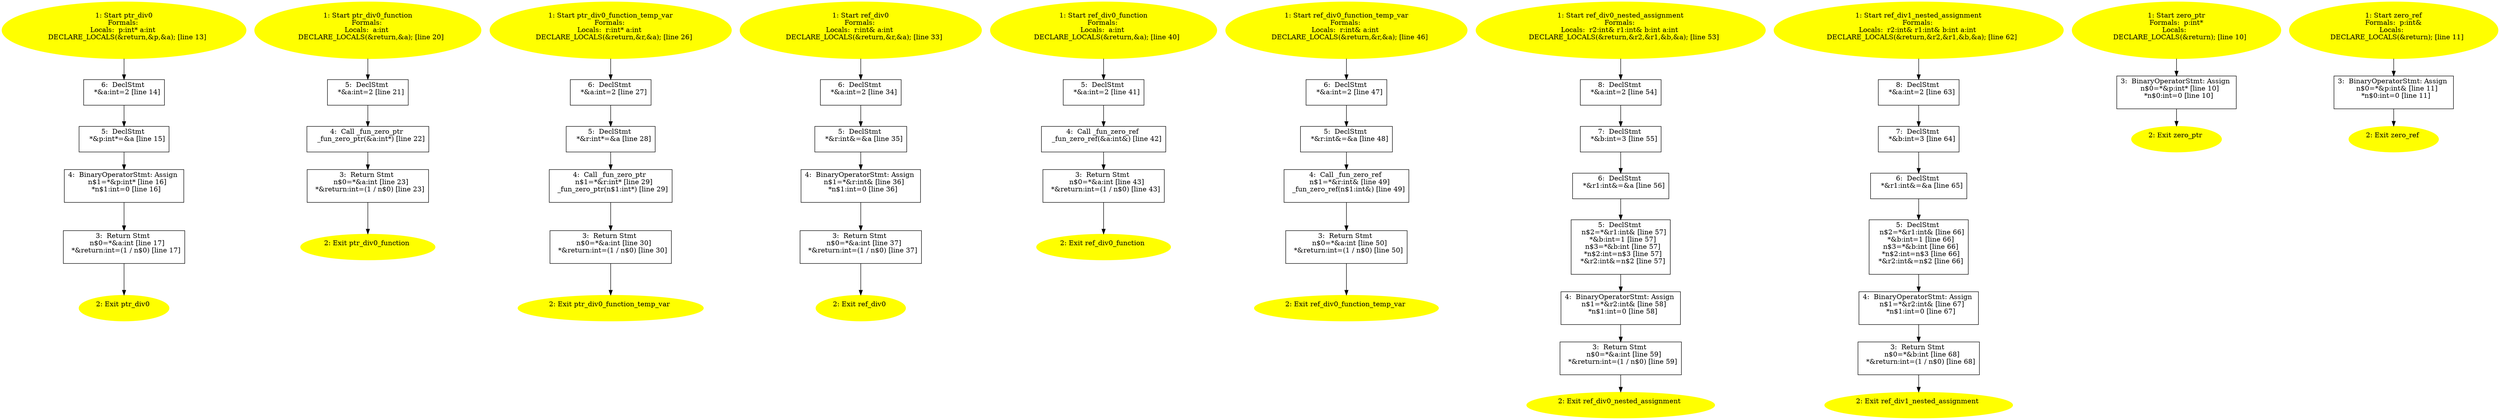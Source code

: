 /* @generated */
digraph iCFG {
"ptr_div0{d41d8cd98f00b204e9800998ecf8427e_Z8ptr_div0v}.a15fd7246faa3e6b887eb31a59707b64_1" [label="1: Start ptr_div0\nFormals: \nLocals:  p:int* a:int \n   DECLARE_LOCALS(&return,&p,&a); [line 13]\n " color=yellow style=filled]
	

	 "ptr_div0{d41d8cd98f00b204e9800998ecf8427e_Z8ptr_div0v}.a15fd7246faa3e6b887eb31a59707b64_1" -> "ptr_div0{d41d8cd98f00b204e9800998ecf8427e_Z8ptr_div0v}.a15fd7246faa3e6b887eb31a59707b64_6" ;
"ptr_div0{d41d8cd98f00b204e9800998ecf8427e_Z8ptr_div0v}.a15fd7246faa3e6b887eb31a59707b64_2" [label="2: Exit ptr_div0 \n  " color=yellow style=filled]
	

"ptr_div0{d41d8cd98f00b204e9800998ecf8427e_Z8ptr_div0v}.a15fd7246faa3e6b887eb31a59707b64_3" [label="3:  Return Stmt \n   n$0=*&a:int [line 17]\n  *&return:int=(1 / n$0) [line 17]\n " shape="box"]
	

	 "ptr_div0{d41d8cd98f00b204e9800998ecf8427e_Z8ptr_div0v}.a15fd7246faa3e6b887eb31a59707b64_3" -> "ptr_div0{d41d8cd98f00b204e9800998ecf8427e_Z8ptr_div0v}.a15fd7246faa3e6b887eb31a59707b64_2" ;
"ptr_div0{d41d8cd98f00b204e9800998ecf8427e_Z8ptr_div0v}.a15fd7246faa3e6b887eb31a59707b64_4" [label="4:  BinaryOperatorStmt: Assign \n   n$1=*&p:int* [line 16]\n  *n$1:int=0 [line 16]\n " shape="box"]
	

	 "ptr_div0{d41d8cd98f00b204e9800998ecf8427e_Z8ptr_div0v}.a15fd7246faa3e6b887eb31a59707b64_4" -> "ptr_div0{d41d8cd98f00b204e9800998ecf8427e_Z8ptr_div0v}.a15fd7246faa3e6b887eb31a59707b64_3" ;
"ptr_div0{d41d8cd98f00b204e9800998ecf8427e_Z8ptr_div0v}.a15fd7246faa3e6b887eb31a59707b64_5" [label="5:  DeclStmt \n   *&p:int*=&a [line 15]\n " shape="box"]
	

	 "ptr_div0{d41d8cd98f00b204e9800998ecf8427e_Z8ptr_div0v}.a15fd7246faa3e6b887eb31a59707b64_5" -> "ptr_div0{d41d8cd98f00b204e9800998ecf8427e_Z8ptr_div0v}.a15fd7246faa3e6b887eb31a59707b64_4" ;
"ptr_div0{d41d8cd98f00b204e9800998ecf8427e_Z8ptr_div0v}.a15fd7246faa3e6b887eb31a59707b64_6" [label="6:  DeclStmt \n   *&a:int=2 [line 14]\n " shape="box"]
	

	 "ptr_div0{d41d8cd98f00b204e9800998ecf8427e_Z8ptr_div0v}.a15fd7246faa3e6b887eb31a59707b64_6" -> "ptr_div0{d41d8cd98f00b204e9800998ecf8427e_Z8ptr_div0v}.a15fd7246faa3e6b887eb31a59707b64_5" ;
"ptr_div0_function{d41d8cd98f00b204e9800998ecf8427e_Z17ptr_div0_functionv}.2b8a201d6e5fb70a71099ec9f4db423c_1" [label="1: Start ptr_div0_function\nFormals: \nLocals:  a:int \n   DECLARE_LOCALS(&return,&a); [line 20]\n " color=yellow style=filled]
	

	 "ptr_div0_function{d41d8cd98f00b204e9800998ecf8427e_Z17ptr_div0_functionv}.2b8a201d6e5fb70a71099ec9f4db423c_1" -> "ptr_div0_function{d41d8cd98f00b204e9800998ecf8427e_Z17ptr_div0_functionv}.2b8a201d6e5fb70a71099ec9f4db423c_5" ;
"ptr_div0_function{d41d8cd98f00b204e9800998ecf8427e_Z17ptr_div0_functionv}.2b8a201d6e5fb70a71099ec9f4db423c_2" [label="2: Exit ptr_div0_function \n  " color=yellow style=filled]
	

"ptr_div0_function{d41d8cd98f00b204e9800998ecf8427e_Z17ptr_div0_functionv}.2b8a201d6e5fb70a71099ec9f4db423c_3" [label="3:  Return Stmt \n   n$0=*&a:int [line 23]\n  *&return:int=(1 / n$0) [line 23]\n " shape="box"]
	

	 "ptr_div0_function{d41d8cd98f00b204e9800998ecf8427e_Z17ptr_div0_functionv}.2b8a201d6e5fb70a71099ec9f4db423c_3" -> "ptr_div0_function{d41d8cd98f00b204e9800998ecf8427e_Z17ptr_div0_functionv}.2b8a201d6e5fb70a71099ec9f4db423c_2" ;
"ptr_div0_function{d41d8cd98f00b204e9800998ecf8427e_Z17ptr_div0_functionv}.2b8a201d6e5fb70a71099ec9f4db423c_4" [label="4:  Call _fun_zero_ptr \n   _fun_zero_ptr(&a:int*) [line 22]\n " shape="box"]
	

	 "ptr_div0_function{d41d8cd98f00b204e9800998ecf8427e_Z17ptr_div0_functionv}.2b8a201d6e5fb70a71099ec9f4db423c_4" -> "ptr_div0_function{d41d8cd98f00b204e9800998ecf8427e_Z17ptr_div0_functionv}.2b8a201d6e5fb70a71099ec9f4db423c_3" ;
"ptr_div0_function{d41d8cd98f00b204e9800998ecf8427e_Z17ptr_div0_functionv}.2b8a201d6e5fb70a71099ec9f4db423c_5" [label="5:  DeclStmt \n   *&a:int=2 [line 21]\n " shape="box"]
	

	 "ptr_div0_function{d41d8cd98f00b204e9800998ecf8427e_Z17ptr_div0_functionv}.2b8a201d6e5fb70a71099ec9f4db423c_5" -> "ptr_div0_function{d41d8cd98f00b204e9800998ecf8427e_Z17ptr_div0_functionv}.2b8a201d6e5fb70a71099ec9f4db423c_4" ;
"ptr_div0_function_temp_var{d41d8cd98f00b204e9800998ecf8427e_Z26ptr_div0_function_temp_varv}.dab93cbf2737bddc6a36e3921691fe00_1" [label="1: Start ptr_div0_function_temp_var\nFormals: \nLocals:  r:int* a:int \n   DECLARE_LOCALS(&return,&r,&a); [line 26]\n " color=yellow style=filled]
	

	 "ptr_div0_function_temp_var{d41d8cd98f00b204e9800998ecf8427e_Z26ptr_div0_function_temp_varv}.dab93cbf2737bddc6a36e3921691fe00_1" -> "ptr_div0_function_temp_var{d41d8cd98f00b204e9800998ecf8427e_Z26ptr_div0_function_temp_varv}.dab93cbf2737bddc6a36e3921691fe00_6" ;
"ptr_div0_function_temp_var{d41d8cd98f00b204e9800998ecf8427e_Z26ptr_div0_function_temp_varv}.dab93cbf2737bddc6a36e3921691fe00_2" [label="2: Exit ptr_div0_function_temp_var \n  " color=yellow style=filled]
	

"ptr_div0_function_temp_var{d41d8cd98f00b204e9800998ecf8427e_Z26ptr_div0_function_temp_varv}.dab93cbf2737bddc6a36e3921691fe00_3" [label="3:  Return Stmt \n   n$0=*&a:int [line 30]\n  *&return:int=(1 / n$0) [line 30]\n " shape="box"]
	

	 "ptr_div0_function_temp_var{d41d8cd98f00b204e9800998ecf8427e_Z26ptr_div0_function_temp_varv}.dab93cbf2737bddc6a36e3921691fe00_3" -> "ptr_div0_function_temp_var{d41d8cd98f00b204e9800998ecf8427e_Z26ptr_div0_function_temp_varv}.dab93cbf2737bddc6a36e3921691fe00_2" ;
"ptr_div0_function_temp_var{d41d8cd98f00b204e9800998ecf8427e_Z26ptr_div0_function_temp_varv}.dab93cbf2737bddc6a36e3921691fe00_4" [label="4:  Call _fun_zero_ptr \n   n$1=*&r:int* [line 29]\n  _fun_zero_ptr(n$1:int*) [line 29]\n " shape="box"]
	

	 "ptr_div0_function_temp_var{d41d8cd98f00b204e9800998ecf8427e_Z26ptr_div0_function_temp_varv}.dab93cbf2737bddc6a36e3921691fe00_4" -> "ptr_div0_function_temp_var{d41d8cd98f00b204e9800998ecf8427e_Z26ptr_div0_function_temp_varv}.dab93cbf2737bddc6a36e3921691fe00_3" ;
"ptr_div0_function_temp_var{d41d8cd98f00b204e9800998ecf8427e_Z26ptr_div0_function_temp_varv}.dab93cbf2737bddc6a36e3921691fe00_5" [label="5:  DeclStmt \n   *&r:int*=&a [line 28]\n " shape="box"]
	

	 "ptr_div0_function_temp_var{d41d8cd98f00b204e9800998ecf8427e_Z26ptr_div0_function_temp_varv}.dab93cbf2737bddc6a36e3921691fe00_5" -> "ptr_div0_function_temp_var{d41d8cd98f00b204e9800998ecf8427e_Z26ptr_div0_function_temp_varv}.dab93cbf2737bddc6a36e3921691fe00_4" ;
"ptr_div0_function_temp_var{d41d8cd98f00b204e9800998ecf8427e_Z26ptr_div0_function_temp_varv}.dab93cbf2737bddc6a36e3921691fe00_6" [label="6:  DeclStmt \n   *&a:int=2 [line 27]\n " shape="box"]
	

	 "ptr_div0_function_temp_var{d41d8cd98f00b204e9800998ecf8427e_Z26ptr_div0_function_temp_varv}.dab93cbf2737bddc6a36e3921691fe00_6" -> "ptr_div0_function_temp_var{d41d8cd98f00b204e9800998ecf8427e_Z26ptr_div0_function_temp_varv}.dab93cbf2737bddc6a36e3921691fe00_5" ;
"ref_div0{d41d8cd98f00b204e9800998ecf8427e_Z8ref_div0v}.9d5f6e8ec396d26a5c22762a17907985_1" [label="1: Start ref_div0\nFormals: \nLocals:  r:int& a:int \n   DECLARE_LOCALS(&return,&r,&a); [line 33]\n " color=yellow style=filled]
	

	 "ref_div0{d41d8cd98f00b204e9800998ecf8427e_Z8ref_div0v}.9d5f6e8ec396d26a5c22762a17907985_1" -> "ref_div0{d41d8cd98f00b204e9800998ecf8427e_Z8ref_div0v}.9d5f6e8ec396d26a5c22762a17907985_6" ;
"ref_div0{d41d8cd98f00b204e9800998ecf8427e_Z8ref_div0v}.9d5f6e8ec396d26a5c22762a17907985_2" [label="2: Exit ref_div0 \n  " color=yellow style=filled]
	

"ref_div0{d41d8cd98f00b204e9800998ecf8427e_Z8ref_div0v}.9d5f6e8ec396d26a5c22762a17907985_3" [label="3:  Return Stmt \n   n$0=*&a:int [line 37]\n  *&return:int=(1 / n$0) [line 37]\n " shape="box"]
	

	 "ref_div0{d41d8cd98f00b204e9800998ecf8427e_Z8ref_div0v}.9d5f6e8ec396d26a5c22762a17907985_3" -> "ref_div0{d41d8cd98f00b204e9800998ecf8427e_Z8ref_div0v}.9d5f6e8ec396d26a5c22762a17907985_2" ;
"ref_div0{d41d8cd98f00b204e9800998ecf8427e_Z8ref_div0v}.9d5f6e8ec396d26a5c22762a17907985_4" [label="4:  BinaryOperatorStmt: Assign \n   n$1=*&r:int& [line 36]\n  *n$1:int=0 [line 36]\n " shape="box"]
	

	 "ref_div0{d41d8cd98f00b204e9800998ecf8427e_Z8ref_div0v}.9d5f6e8ec396d26a5c22762a17907985_4" -> "ref_div0{d41d8cd98f00b204e9800998ecf8427e_Z8ref_div0v}.9d5f6e8ec396d26a5c22762a17907985_3" ;
"ref_div0{d41d8cd98f00b204e9800998ecf8427e_Z8ref_div0v}.9d5f6e8ec396d26a5c22762a17907985_5" [label="5:  DeclStmt \n   *&r:int&=&a [line 35]\n " shape="box"]
	

	 "ref_div0{d41d8cd98f00b204e9800998ecf8427e_Z8ref_div0v}.9d5f6e8ec396d26a5c22762a17907985_5" -> "ref_div0{d41d8cd98f00b204e9800998ecf8427e_Z8ref_div0v}.9d5f6e8ec396d26a5c22762a17907985_4" ;
"ref_div0{d41d8cd98f00b204e9800998ecf8427e_Z8ref_div0v}.9d5f6e8ec396d26a5c22762a17907985_6" [label="6:  DeclStmt \n   *&a:int=2 [line 34]\n " shape="box"]
	

	 "ref_div0{d41d8cd98f00b204e9800998ecf8427e_Z8ref_div0v}.9d5f6e8ec396d26a5c22762a17907985_6" -> "ref_div0{d41d8cd98f00b204e9800998ecf8427e_Z8ref_div0v}.9d5f6e8ec396d26a5c22762a17907985_5" ;
"ref_div0_function{d41d8cd98f00b204e9800998ecf8427e_Z17ref_div0_functionv}.70dff4ef108ee7bc80564c0187f383eb_1" [label="1: Start ref_div0_function\nFormals: \nLocals:  a:int \n   DECLARE_LOCALS(&return,&a); [line 40]\n " color=yellow style=filled]
	

	 "ref_div0_function{d41d8cd98f00b204e9800998ecf8427e_Z17ref_div0_functionv}.70dff4ef108ee7bc80564c0187f383eb_1" -> "ref_div0_function{d41d8cd98f00b204e9800998ecf8427e_Z17ref_div0_functionv}.70dff4ef108ee7bc80564c0187f383eb_5" ;
"ref_div0_function{d41d8cd98f00b204e9800998ecf8427e_Z17ref_div0_functionv}.70dff4ef108ee7bc80564c0187f383eb_2" [label="2: Exit ref_div0_function \n  " color=yellow style=filled]
	

"ref_div0_function{d41d8cd98f00b204e9800998ecf8427e_Z17ref_div0_functionv}.70dff4ef108ee7bc80564c0187f383eb_3" [label="3:  Return Stmt \n   n$0=*&a:int [line 43]\n  *&return:int=(1 / n$0) [line 43]\n " shape="box"]
	

	 "ref_div0_function{d41d8cd98f00b204e9800998ecf8427e_Z17ref_div0_functionv}.70dff4ef108ee7bc80564c0187f383eb_3" -> "ref_div0_function{d41d8cd98f00b204e9800998ecf8427e_Z17ref_div0_functionv}.70dff4ef108ee7bc80564c0187f383eb_2" ;
"ref_div0_function{d41d8cd98f00b204e9800998ecf8427e_Z17ref_div0_functionv}.70dff4ef108ee7bc80564c0187f383eb_4" [label="4:  Call _fun_zero_ref \n   _fun_zero_ref(&a:int&) [line 42]\n " shape="box"]
	

	 "ref_div0_function{d41d8cd98f00b204e9800998ecf8427e_Z17ref_div0_functionv}.70dff4ef108ee7bc80564c0187f383eb_4" -> "ref_div0_function{d41d8cd98f00b204e9800998ecf8427e_Z17ref_div0_functionv}.70dff4ef108ee7bc80564c0187f383eb_3" ;
"ref_div0_function{d41d8cd98f00b204e9800998ecf8427e_Z17ref_div0_functionv}.70dff4ef108ee7bc80564c0187f383eb_5" [label="5:  DeclStmt \n   *&a:int=2 [line 41]\n " shape="box"]
	

	 "ref_div0_function{d41d8cd98f00b204e9800998ecf8427e_Z17ref_div0_functionv}.70dff4ef108ee7bc80564c0187f383eb_5" -> "ref_div0_function{d41d8cd98f00b204e9800998ecf8427e_Z17ref_div0_functionv}.70dff4ef108ee7bc80564c0187f383eb_4" ;
"ref_div0_function_temp_var{d41d8cd98f00b204e9800998ecf8427e_Z26ref_div0_function_temp_varv}.8555ce90716c2ab00601af2a60d7b373_1" [label="1: Start ref_div0_function_temp_var\nFormals: \nLocals:  r:int& a:int \n   DECLARE_LOCALS(&return,&r,&a); [line 46]\n " color=yellow style=filled]
	

	 "ref_div0_function_temp_var{d41d8cd98f00b204e9800998ecf8427e_Z26ref_div0_function_temp_varv}.8555ce90716c2ab00601af2a60d7b373_1" -> "ref_div0_function_temp_var{d41d8cd98f00b204e9800998ecf8427e_Z26ref_div0_function_temp_varv}.8555ce90716c2ab00601af2a60d7b373_6" ;
"ref_div0_function_temp_var{d41d8cd98f00b204e9800998ecf8427e_Z26ref_div0_function_temp_varv}.8555ce90716c2ab00601af2a60d7b373_2" [label="2: Exit ref_div0_function_temp_var \n  " color=yellow style=filled]
	

"ref_div0_function_temp_var{d41d8cd98f00b204e9800998ecf8427e_Z26ref_div0_function_temp_varv}.8555ce90716c2ab00601af2a60d7b373_3" [label="3:  Return Stmt \n   n$0=*&a:int [line 50]\n  *&return:int=(1 / n$0) [line 50]\n " shape="box"]
	

	 "ref_div0_function_temp_var{d41d8cd98f00b204e9800998ecf8427e_Z26ref_div0_function_temp_varv}.8555ce90716c2ab00601af2a60d7b373_3" -> "ref_div0_function_temp_var{d41d8cd98f00b204e9800998ecf8427e_Z26ref_div0_function_temp_varv}.8555ce90716c2ab00601af2a60d7b373_2" ;
"ref_div0_function_temp_var{d41d8cd98f00b204e9800998ecf8427e_Z26ref_div0_function_temp_varv}.8555ce90716c2ab00601af2a60d7b373_4" [label="4:  Call _fun_zero_ref \n   n$1=*&r:int& [line 49]\n  _fun_zero_ref(n$1:int&) [line 49]\n " shape="box"]
	

	 "ref_div0_function_temp_var{d41d8cd98f00b204e9800998ecf8427e_Z26ref_div0_function_temp_varv}.8555ce90716c2ab00601af2a60d7b373_4" -> "ref_div0_function_temp_var{d41d8cd98f00b204e9800998ecf8427e_Z26ref_div0_function_temp_varv}.8555ce90716c2ab00601af2a60d7b373_3" ;
"ref_div0_function_temp_var{d41d8cd98f00b204e9800998ecf8427e_Z26ref_div0_function_temp_varv}.8555ce90716c2ab00601af2a60d7b373_5" [label="5:  DeclStmt \n   *&r:int&=&a [line 48]\n " shape="box"]
	

	 "ref_div0_function_temp_var{d41d8cd98f00b204e9800998ecf8427e_Z26ref_div0_function_temp_varv}.8555ce90716c2ab00601af2a60d7b373_5" -> "ref_div0_function_temp_var{d41d8cd98f00b204e9800998ecf8427e_Z26ref_div0_function_temp_varv}.8555ce90716c2ab00601af2a60d7b373_4" ;
"ref_div0_function_temp_var{d41d8cd98f00b204e9800998ecf8427e_Z26ref_div0_function_temp_varv}.8555ce90716c2ab00601af2a60d7b373_6" [label="6:  DeclStmt \n   *&a:int=2 [line 47]\n " shape="box"]
	

	 "ref_div0_function_temp_var{d41d8cd98f00b204e9800998ecf8427e_Z26ref_div0_function_temp_varv}.8555ce90716c2ab00601af2a60d7b373_6" -> "ref_div0_function_temp_var{d41d8cd98f00b204e9800998ecf8427e_Z26ref_div0_function_temp_varv}.8555ce90716c2ab00601af2a60d7b373_5" ;
"ref_div0_nested_assignment{d41d8cd98f00b204e9800998ecf8427e_Z26ref_div0_nested_assignmentv}.71d111b8b9fd08dc319dffa4691853a0_1" [label="1: Start ref_div0_nested_assignment\nFormals: \nLocals:  r2:int& r1:int& b:int a:int \n   DECLARE_LOCALS(&return,&r2,&r1,&b,&a); [line 53]\n " color=yellow style=filled]
	

	 "ref_div0_nested_assignment{d41d8cd98f00b204e9800998ecf8427e_Z26ref_div0_nested_assignmentv}.71d111b8b9fd08dc319dffa4691853a0_1" -> "ref_div0_nested_assignment{d41d8cd98f00b204e9800998ecf8427e_Z26ref_div0_nested_assignmentv}.71d111b8b9fd08dc319dffa4691853a0_8" ;
"ref_div0_nested_assignment{d41d8cd98f00b204e9800998ecf8427e_Z26ref_div0_nested_assignmentv}.71d111b8b9fd08dc319dffa4691853a0_2" [label="2: Exit ref_div0_nested_assignment \n  " color=yellow style=filled]
	

"ref_div0_nested_assignment{d41d8cd98f00b204e9800998ecf8427e_Z26ref_div0_nested_assignmentv}.71d111b8b9fd08dc319dffa4691853a0_3" [label="3:  Return Stmt \n   n$0=*&a:int [line 59]\n  *&return:int=(1 / n$0) [line 59]\n " shape="box"]
	

	 "ref_div0_nested_assignment{d41d8cd98f00b204e9800998ecf8427e_Z26ref_div0_nested_assignmentv}.71d111b8b9fd08dc319dffa4691853a0_3" -> "ref_div0_nested_assignment{d41d8cd98f00b204e9800998ecf8427e_Z26ref_div0_nested_assignmentv}.71d111b8b9fd08dc319dffa4691853a0_2" ;
"ref_div0_nested_assignment{d41d8cd98f00b204e9800998ecf8427e_Z26ref_div0_nested_assignmentv}.71d111b8b9fd08dc319dffa4691853a0_4" [label="4:  BinaryOperatorStmt: Assign \n   n$1=*&r2:int& [line 58]\n  *n$1:int=0 [line 58]\n " shape="box"]
	

	 "ref_div0_nested_assignment{d41d8cd98f00b204e9800998ecf8427e_Z26ref_div0_nested_assignmentv}.71d111b8b9fd08dc319dffa4691853a0_4" -> "ref_div0_nested_assignment{d41d8cd98f00b204e9800998ecf8427e_Z26ref_div0_nested_assignmentv}.71d111b8b9fd08dc319dffa4691853a0_3" ;
"ref_div0_nested_assignment{d41d8cd98f00b204e9800998ecf8427e_Z26ref_div0_nested_assignmentv}.71d111b8b9fd08dc319dffa4691853a0_5" [label="5:  DeclStmt \n   n$2=*&r1:int& [line 57]\n  *&b:int=1 [line 57]\n  n$3=*&b:int [line 57]\n  *n$2:int=n$3 [line 57]\n  *&r2:int&=n$2 [line 57]\n " shape="box"]
	

	 "ref_div0_nested_assignment{d41d8cd98f00b204e9800998ecf8427e_Z26ref_div0_nested_assignmentv}.71d111b8b9fd08dc319dffa4691853a0_5" -> "ref_div0_nested_assignment{d41d8cd98f00b204e9800998ecf8427e_Z26ref_div0_nested_assignmentv}.71d111b8b9fd08dc319dffa4691853a0_4" ;
"ref_div0_nested_assignment{d41d8cd98f00b204e9800998ecf8427e_Z26ref_div0_nested_assignmentv}.71d111b8b9fd08dc319dffa4691853a0_6" [label="6:  DeclStmt \n   *&r1:int&=&a [line 56]\n " shape="box"]
	

	 "ref_div0_nested_assignment{d41d8cd98f00b204e9800998ecf8427e_Z26ref_div0_nested_assignmentv}.71d111b8b9fd08dc319dffa4691853a0_6" -> "ref_div0_nested_assignment{d41d8cd98f00b204e9800998ecf8427e_Z26ref_div0_nested_assignmentv}.71d111b8b9fd08dc319dffa4691853a0_5" ;
"ref_div0_nested_assignment{d41d8cd98f00b204e9800998ecf8427e_Z26ref_div0_nested_assignmentv}.71d111b8b9fd08dc319dffa4691853a0_7" [label="7:  DeclStmt \n   *&b:int=3 [line 55]\n " shape="box"]
	

	 "ref_div0_nested_assignment{d41d8cd98f00b204e9800998ecf8427e_Z26ref_div0_nested_assignmentv}.71d111b8b9fd08dc319dffa4691853a0_7" -> "ref_div0_nested_assignment{d41d8cd98f00b204e9800998ecf8427e_Z26ref_div0_nested_assignmentv}.71d111b8b9fd08dc319dffa4691853a0_6" ;
"ref_div0_nested_assignment{d41d8cd98f00b204e9800998ecf8427e_Z26ref_div0_nested_assignmentv}.71d111b8b9fd08dc319dffa4691853a0_8" [label="8:  DeclStmt \n   *&a:int=2 [line 54]\n " shape="box"]
	

	 "ref_div0_nested_assignment{d41d8cd98f00b204e9800998ecf8427e_Z26ref_div0_nested_assignmentv}.71d111b8b9fd08dc319dffa4691853a0_8" -> "ref_div0_nested_assignment{d41d8cd98f00b204e9800998ecf8427e_Z26ref_div0_nested_assignmentv}.71d111b8b9fd08dc319dffa4691853a0_7" ;
"ref_div1_nested_assignment{d41d8cd98f00b204e9800998ecf8427e_Z26ref_div1_nested_assignmentv}.a93df8a4c1586898ff10914cf2ba4d91_1" [label="1: Start ref_div1_nested_assignment\nFormals: \nLocals:  r2:int& r1:int& b:int a:int \n   DECLARE_LOCALS(&return,&r2,&r1,&b,&a); [line 62]\n " color=yellow style=filled]
	

	 "ref_div1_nested_assignment{d41d8cd98f00b204e9800998ecf8427e_Z26ref_div1_nested_assignmentv}.a93df8a4c1586898ff10914cf2ba4d91_1" -> "ref_div1_nested_assignment{d41d8cd98f00b204e9800998ecf8427e_Z26ref_div1_nested_assignmentv}.a93df8a4c1586898ff10914cf2ba4d91_8" ;
"ref_div1_nested_assignment{d41d8cd98f00b204e9800998ecf8427e_Z26ref_div1_nested_assignmentv}.a93df8a4c1586898ff10914cf2ba4d91_2" [label="2: Exit ref_div1_nested_assignment \n  " color=yellow style=filled]
	

"ref_div1_nested_assignment{d41d8cd98f00b204e9800998ecf8427e_Z26ref_div1_nested_assignmentv}.a93df8a4c1586898ff10914cf2ba4d91_3" [label="3:  Return Stmt \n   n$0=*&b:int [line 68]\n  *&return:int=(1 / n$0) [line 68]\n " shape="box"]
	

	 "ref_div1_nested_assignment{d41d8cd98f00b204e9800998ecf8427e_Z26ref_div1_nested_assignmentv}.a93df8a4c1586898ff10914cf2ba4d91_3" -> "ref_div1_nested_assignment{d41d8cd98f00b204e9800998ecf8427e_Z26ref_div1_nested_assignmentv}.a93df8a4c1586898ff10914cf2ba4d91_2" ;
"ref_div1_nested_assignment{d41d8cd98f00b204e9800998ecf8427e_Z26ref_div1_nested_assignmentv}.a93df8a4c1586898ff10914cf2ba4d91_4" [label="4:  BinaryOperatorStmt: Assign \n   n$1=*&r2:int& [line 67]\n  *n$1:int=0 [line 67]\n " shape="box"]
	

	 "ref_div1_nested_assignment{d41d8cd98f00b204e9800998ecf8427e_Z26ref_div1_nested_assignmentv}.a93df8a4c1586898ff10914cf2ba4d91_4" -> "ref_div1_nested_assignment{d41d8cd98f00b204e9800998ecf8427e_Z26ref_div1_nested_assignmentv}.a93df8a4c1586898ff10914cf2ba4d91_3" ;
"ref_div1_nested_assignment{d41d8cd98f00b204e9800998ecf8427e_Z26ref_div1_nested_assignmentv}.a93df8a4c1586898ff10914cf2ba4d91_5" [label="5:  DeclStmt \n   n$2=*&r1:int& [line 66]\n  *&b:int=1 [line 66]\n  n$3=*&b:int [line 66]\n  *n$2:int=n$3 [line 66]\n  *&r2:int&=n$2 [line 66]\n " shape="box"]
	

	 "ref_div1_nested_assignment{d41d8cd98f00b204e9800998ecf8427e_Z26ref_div1_nested_assignmentv}.a93df8a4c1586898ff10914cf2ba4d91_5" -> "ref_div1_nested_assignment{d41d8cd98f00b204e9800998ecf8427e_Z26ref_div1_nested_assignmentv}.a93df8a4c1586898ff10914cf2ba4d91_4" ;
"ref_div1_nested_assignment{d41d8cd98f00b204e9800998ecf8427e_Z26ref_div1_nested_assignmentv}.a93df8a4c1586898ff10914cf2ba4d91_6" [label="6:  DeclStmt \n   *&r1:int&=&a [line 65]\n " shape="box"]
	

	 "ref_div1_nested_assignment{d41d8cd98f00b204e9800998ecf8427e_Z26ref_div1_nested_assignmentv}.a93df8a4c1586898ff10914cf2ba4d91_6" -> "ref_div1_nested_assignment{d41d8cd98f00b204e9800998ecf8427e_Z26ref_div1_nested_assignmentv}.a93df8a4c1586898ff10914cf2ba4d91_5" ;
"ref_div1_nested_assignment{d41d8cd98f00b204e9800998ecf8427e_Z26ref_div1_nested_assignmentv}.a93df8a4c1586898ff10914cf2ba4d91_7" [label="7:  DeclStmt \n   *&b:int=3 [line 64]\n " shape="box"]
	

	 "ref_div1_nested_assignment{d41d8cd98f00b204e9800998ecf8427e_Z26ref_div1_nested_assignmentv}.a93df8a4c1586898ff10914cf2ba4d91_7" -> "ref_div1_nested_assignment{d41d8cd98f00b204e9800998ecf8427e_Z26ref_div1_nested_assignmentv}.a93df8a4c1586898ff10914cf2ba4d91_6" ;
"ref_div1_nested_assignment{d41d8cd98f00b204e9800998ecf8427e_Z26ref_div1_nested_assignmentv}.a93df8a4c1586898ff10914cf2ba4d91_8" [label="8:  DeclStmt \n   *&a:int=2 [line 63]\n " shape="box"]
	

	 "ref_div1_nested_assignment{d41d8cd98f00b204e9800998ecf8427e_Z26ref_div1_nested_assignmentv}.a93df8a4c1586898ff10914cf2ba4d91_8" -> "ref_div1_nested_assignment{d41d8cd98f00b204e9800998ecf8427e_Z26ref_div1_nested_assignmentv}.a93df8a4c1586898ff10914cf2ba4d91_7" ;
"zero_ptr{d41d8cd98f00b204e9800998ecf8427e_Z8zero_ptrPi}.5489cfce90381eaf142d7dbec3de1fa0_1" [label="1: Start zero_ptr\nFormals:  p:int*\nLocals:  \n   DECLARE_LOCALS(&return); [line 10]\n " color=yellow style=filled]
	

	 "zero_ptr{d41d8cd98f00b204e9800998ecf8427e_Z8zero_ptrPi}.5489cfce90381eaf142d7dbec3de1fa0_1" -> "zero_ptr{d41d8cd98f00b204e9800998ecf8427e_Z8zero_ptrPi}.5489cfce90381eaf142d7dbec3de1fa0_3" ;
"zero_ptr{d41d8cd98f00b204e9800998ecf8427e_Z8zero_ptrPi}.5489cfce90381eaf142d7dbec3de1fa0_2" [label="2: Exit zero_ptr \n  " color=yellow style=filled]
	

"zero_ptr{d41d8cd98f00b204e9800998ecf8427e_Z8zero_ptrPi}.5489cfce90381eaf142d7dbec3de1fa0_3" [label="3:  BinaryOperatorStmt: Assign \n   n$0=*&p:int* [line 10]\n  *n$0:int=0 [line 10]\n " shape="box"]
	

	 "zero_ptr{d41d8cd98f00b204e9800998ecf8427e_Z8zero_ptrPi}.5489cfce90381eaf142d7dbec3de1fa0_3" -> "zero_ptr{d41d8cd98f00b204e9800998ecf8427e_Z8zero_ptrPi}.5489cfce90381eaf142d7dbec3de1fa0_2" ;
"zero_ref{d41d8cd98f00b204e9800998ecf8427e_Z8zero_refRi}.910b85a72cbe1254675605302280e8ef_1" [label="1: Start zero_ref\nFormals:  p:int&\nLocals:  \n   DECLARE_LOCALS(&return); [line 11]\n " color=yellow style=filled]
	

	 "zero_ref{d41d8cd98f00b204e9800998ecf8427e_Z8zero_refRi}.910b85a72cbe1254675605302280e8ef_1" -> "zero_ref{d41d8cd98f00b204e9800998ecf8427e_Z8zero_refRi}.910b85a72cbe1254675605302280e8ef_3" ;
"zero_ref{d41d8cd98f00b204e9800998ecf8427e_Z8zero_refRi}.910b85a72cbe1254675605302280e8ef_2" [label="2: Exit zero_ref \n  " color=yellow style=filled]
	

"zero_ref{d41d8cd98f00b204e9800998ecf8427e_Z8zero_refRi}.910b85a72cbe1254675605302280e8ef_3" [label="3:  BinaryOperatorStmt: Assign \n   n$0=*&p:int& [line 11]\n  *n$0:int=0 [line 11]\n " shape="box"]
	

	 "zero_ref{d41d8cd98f00b204e9800998ecf8427e_Z8zero_refRi}.910b85a72cbe1254675605302280e8ef_3" -> "zero_ref{d41d8cd98f00b204e9800998ecf8427e_Z8zero_refRi}.910b85a72cbe1254675605302280e8ef_2" ;
}
